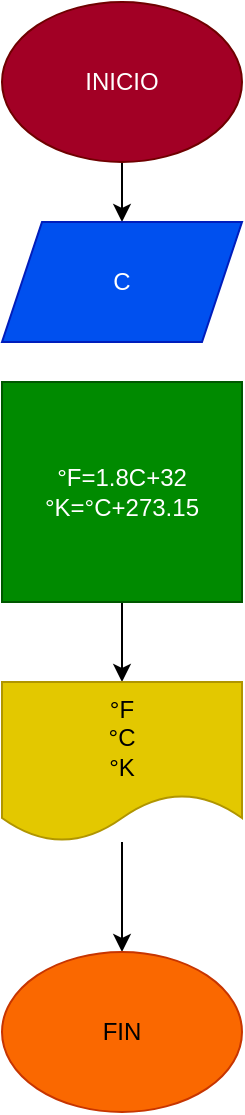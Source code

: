 <mxfile>
    <diagram id="dkAb66VynEKjwiJ2JSHo" name="Página-1">
        <mxGraphModel dx="662" dy="413" grid="1" gridSize="10" guides="1" tooltips="1" connect="1" arrows="1" fold="1" page="1" pageScale="1" pageWidth="827" pageHeight="1169" math="0" shadow="0">
            <root>
                <mxCell id="0"/>
                <mxCell id="1" parent="0"/>
                <mxCell id="4" value="" style="edgeStyle=none;html=1;" edge="1" parent="1" source="2" target="3">
                    <mxGeometry relative="1" as="geometry"/>
                </mxCell>
                <mxCell id="2" value="INICIO" style="ellipse;whiteSpace=wrap;html=1;fillColor=#a20025;fontColor=#ffffff;strokeColor=#6F0000;" vertex="1" parent="1">
                    <mxGeometry x="280" y="30" width="120" height="80" as="geometry"/>
                </mxCell>
                <mxCell id="3" value="C" style="shape=parallelogram;perimeter=parallelogramPerimeter;whiteSpace=wrap;html=1;fixedSize=1;fillColor=#0050ef;strokeColor=#001DBC;fontColor=#ffffff;" vertex="1" parent="1">
                    <mxGeometry x="280" y="140" width="120" height="60" as="geometry"/>
                </mxCell>
                <mxCell id="7" value="" style="edgeStyle=none;html=1;" edge="1" parent="1" source="5" target="6">
                    <mxGeometry relative="1" as="geometry"/>
                </mxCell>
                <mxCell id="5" value="°F=1.8C+32&lt;br&gt;°K=°C+273.15" style="whiteSpace=wrap;html=1;fillColor=#008a00;strokeColor=#005700;fontColor=#ffffff;" vertex="1" parent="1">
                    <mxGeometry x="280" y="220" width="120" height="110" as="geometry"/>
                </mxCell>
                <mxCell id="9" value="" style="edgeStyle=none;html=1;" edge="1" parent="1" source="6" target="8">
                    <mxGeometry relative="1" as="geometry"/>
                </mxCell>
                <mxCell id="6" value="°F&lt;br&gt;°C&lt;br&gt;°K" style="shape=document;whiteSpace=wrap;html=1;boundedLbl=1;fillColor=#e3c800;strokeColor=#B09500;fontColor=#000000;" vertex="1" parent="1">
                    <mxGeometry x="280" y="370" width="120" height="80" as="geometry"/>
                </mxCell>
                <mxCell id="8" value="FIN" style="ellipse;whiteSpace=wrap;html=1;fillColor=#fa6800;fontColor=#000000;strokeColor=#C73500;" vertex="1" parent="1">
                    <mxGeometry x="280" y="505" width="120" height="80" as="geometry"/>
                </mxCell>
            </root>
        </mxGraphModel>
    </diagram>
</mxfile>